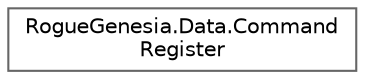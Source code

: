 digraph "Graphical Class Hierarchy"
{
 // LATEX_PDF_SIZE
  bgcolor="transparent";
  edge [fontname=Helvetica,fontsize=10,labelfontname=Helvetica,labelfontsize=10];
  node [fontname=Helvetica,fontsize=10,shape=box,height=0.2,width=0.4];
  rankdir="LR";
  Node0 [label="RogueGenesia.Data.Command\lRegister",height=0.2,width=0.4,color="grey40", fillcolor="white", style="filled",URL="$class_rogue_genesia_1_1_data_1_1_command_register.html",tooltip=" "];
}
